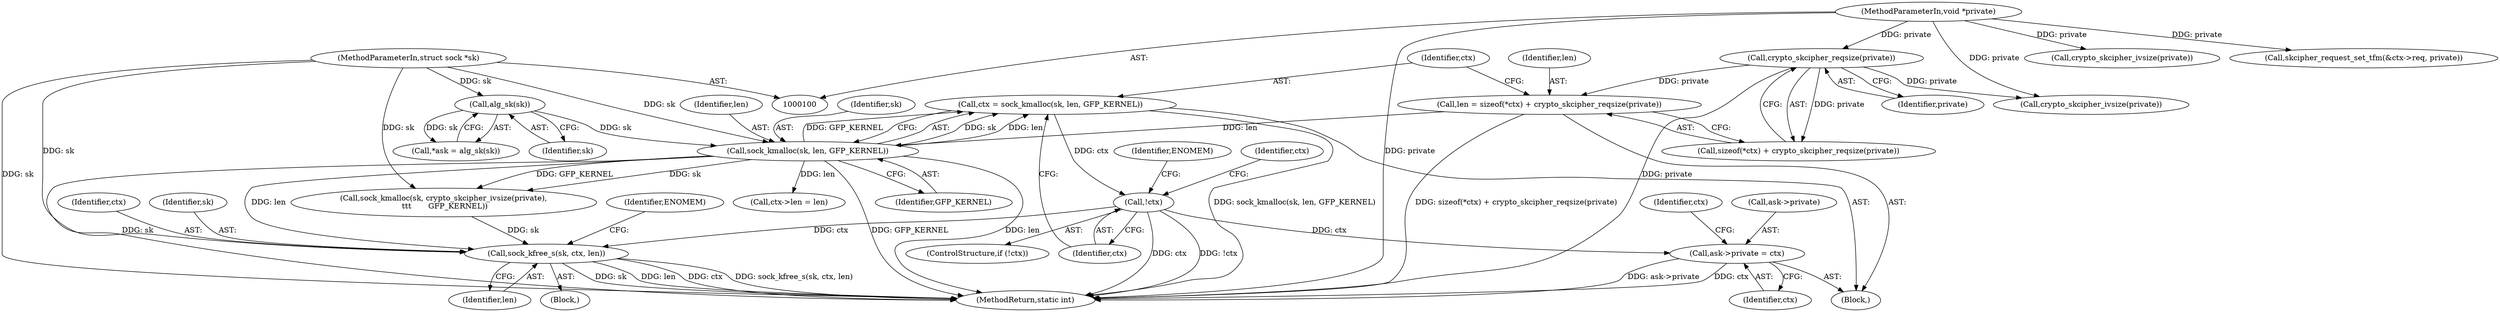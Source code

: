 digraph "1_linux_dd504589577d8e8e70f51f997ad487a4cb6c026f@API" {
"1000119" [label="(Call,ctx = sock_kmalloc(sk, len, GFP_KERNEL))"];
"1000121" [label="(Call,sock_kmalloc(sk, len, GFP_KERNEL))"];
"1000108" [label="(Call,alg_sk(sk))"];
"1000102" [label="(MethodParameterIn,struct sock *sk)"];
"1000111" [label="(Call,len = sizeof(*ctx) + crypto_skcipher_reqsize(private))"];
"1000117" [label="(Call,crypto_skcipher_reqsize(private))"];
"1000101" [label="(MethodParameterIn,void *private)"];
"1000126" [label="(Call,!ctx)"];
"1000146" [label="(Call,sock_kfree_s(sk, ctx, len))"];
"1000201" [label="(Call,ask->private = ctx)"];
"1000120" [label="(Identifier,ctx)"];
"1000137" [label="(Call,crypto_skcipher_ivsize(private))"];
"1000109" [label="(Identifier,sk)"];
"1000124" [label="(Identifier,GFP_KERNEL)"];
"1000149" [label="(Identifier,len)"];
"1000102" [label="(MethodParameterIn,struct sock *sk)"];
"1000121" [label="(Call,sock_kmalloc(sk, len, GFP_KERNEL))"];
"1000126" [label="(Call,!ctx)"];
"1000201" [label="(Call,ask->private = ctx)"];
"1000146" [label="(Call,sock_kfree_s(sk, ctx, len))"];
"1000147" [label="(Identifier,sk)"];
"1000202" [label="(Call,ask->private)"];
"1000165" [label="(Call,ctx->len = len)"];
"1000122" [label="(Identifier,sk)"];
"1000127" [label="(Identifier,ctx)"];
"1000101" [label="(MethodParameterIn,void *private)"];
"1000152" [label="(Identifier,ENOMEM)"];
"1000118" [label="(Identifier,private)"];
"1000119" [label="(Call,ctx = sock_kmalloc(sk, len, GFP_KERNEL))"];
"1000112" [label="(Identifier,len)"];
"1000125" [label="(ControlStructure,if (!ctx))"];
"1000148" [label="(Identifier,ctx)"];
"1000106" [label="(Call,*ask = alg_sk(sk))"];
"1000123" [label="(Identifier,len)"];
"1000133" [label="(Identifier,ctx)"];
"1000158" [label="(Call,crypto_skcipher_ivsize(private))"];
"1000111" [label="(Call,len = sizeof(*ctx) + crypto_skcipher_reqsize(private))"];
"1000113" [label="(Call,sizeof(*ctx) + crypto_skcipher_reqsize(private))"];
"1000209" [label="(Identifier,ctx)"];
"1000230" [label="(MethodReturn,static int)"];
"1000206" [label="(Call,skcipher_request_set_tfm(&ctx->req, private))"];
"1000108" [label="(Call,alg_sk(sk))"];
"1000145" [label="(Block,)"];
"1000103" [label="(Block,)"];
"1000135" [label="(Call,sock_kmalloc(sk, crypto_skcipher_ivsize(private),\n \t\t\t       GFP_KERNEL))"];
"1000205" [label="(Identifier,ctx)"];
"1000117" [label="(Call,crypto_skcipher_reqsize(private))"];
"1000130" [label="(Identifier,ENOMEM)"];
"1000119" -> "1000103"  [label="AST: "];
"1000119" -> "1000121"  [label="CFG: "];
"1000120" -> "1000119"  [label="AST: "];
"1000121" -> "1000119"  [label="AST: "];
"1000127" -> "1000119"  [label="CFG: "];
"1000119" -> "1000230"  [label="DDG: sock_kmalloc(sk, len, GFP_KERNEL)"];
"1000121" -> "1000119"  [label="DDG: sk"];
"1000121" -> "1000119"  [label="DDG: len"];
"1000121" -> "1000119"  [label="DDG: GFP_KERNEL"];
"1000119" -> "1000126"  [label="DDG: ctx"];
"1000121" -> "1000124"  [label="CFG: "];
"1000122" -> "1000121"  [label="AST: "];
"1000123" -> "1000121"  [label="AST: "];
"1000124" -> "1000121"  [label="AST: "];
"1000121" -> "1000230"  [label="DDG: len"];
"1000121" -> "1000230"  [label="DDG: sk"];
"1000121" -> "1000230"  [label="DDG: GFP_KERNEL"];
"1000108" -> "1000121"  [label="DDG: sk"];
"1000102" -> "1000121"  [label="DDG: sk"];
"1000111" -> "1000121"  [label="DDG: len"];
"1000121" -> "1000135"  [label="DDG: sk"];
"1000121" -> "1000135"  [label="DDG: GFP_KERNEL"];
"1000121" -> "1000146"  [label="DDG: len"];
"1000121" -> "1000165"  [label="DDG: len"];
"1000108" -> "1000106"  [label="AST: "];
"1000108" -> "1000109"  [label="CFG: "];
"1000109" -> "1000108"  [label="AST: "];
"1000106" -> "1000108"  [label="CFG: "];
"1000108" -> "1000106"  [label="DDG: sk"];
"1000102" -> "1000108"  [label="DDG: sk"];
"1000102" -> "1000100"  [label="AST: "];
"1000102" -> "1000230"  [label="DDG: sk"];
"1000102" -> "1000135"  [label="DDG: sk"];
"1000102" -> "1000146"  [label="DDG: sk"];
"1000111" -> "1000103"  [label="AST: "];
"1000111" -> "1000113"  [label="CFG: "];
"1000112" -> "1000111"  [label="AST: "];
"1000113" -> "1000111"  [label="AST: "];
"1000120" -> "1000111"  [label="CFG: "];
"1000111" -> "1000230"  [label="DDG: sizeof(*ctx) + crypto_skcipher_reqsize(private)"];
"1000117" -> "1000111"  [label="DDG: private"];
"1000117" -> "1000113"  [label="AST: "];
"1000117" -> "1000118"  [label="CFG: "];
"1000118" -> "1000117"  [label="AST: "];
"1000113" -> "1000117"  [label="CFG: "];
"1000117" -> "1000230"  [label="DDG: private"];
"1000117" -> "1000113"  [label="DDG: private"];
"1000101" -> "1000117"  [label="DDG: private"];
"1000117" -> "1000137"  [label="DDG: private"];
"1000101" -> "1000100"  [label="AST: "];
"1000101" -> "1000230"  [label="DDG: private"];
"1000101" -> "1000137"  [label="DDG: private"];
"1000101" -> "1000158"  [label="DDG: private"];
"1000101" -> "1000206"  [label="DDG: private"];
"1000126" -> "1000125"  [label="AST: "];
"1000126" -> "1000127"  [label="CFG: "];
"1000127" -> "1000126"  [label="AST: "];
"1000130" -> "1000126"  [label="CFG: "];
"1000133" -> "1000126"  [label="CFG: "];
"1000126" -> "1000230"  [label="DDG: !ctx"];
"1000126" -> "1000230"  [label="DDG: ctx"];
"1000126" -> "1000146"  [label="DDG: ctx"];
"1000126" -> "1000201"  [label="DDG: ctx"];
"1000146" -> "1000145"  [label="AST: "];
"1000146" -> "1000149"  [label="CFG: "];
"1000147" -> "1000146"  [label="AST: "];
"1000148" -> "1000146"  [label="AST: "];
"1000149" -> "1000146"  [label="AST: "];
"1000152" -> "1000146"  [label="CFG: "];
"1000146" -> "1000230"  [label="DDG: len"];
"1000146" -> "1000230"  [label="DDG: ctx"];
"1000146" -> "1000230"  [label="DDG: sock_kfree_s(sk, ctx, len)"];
"1000146" -> "1000230"  [label="DDG: sk"];
"1000135" -> "1000146"  [label="DDG: sk"];
"1000201" -> "1000103"  [label="AST: "];
"1000201" -> "1000205"  [label="CFG: "];
"1000202" -> "1000201"  [label="AST: "];
"1000205" -> "1000201"  [label="AST: "];
"1000209" -> "1000201"  [label="CFG: "];
"1000201" -> "1000230"  [label="DDG: ctx"];
"1000201" -> "1000230"  [label="DDG: ask->private"];
}
